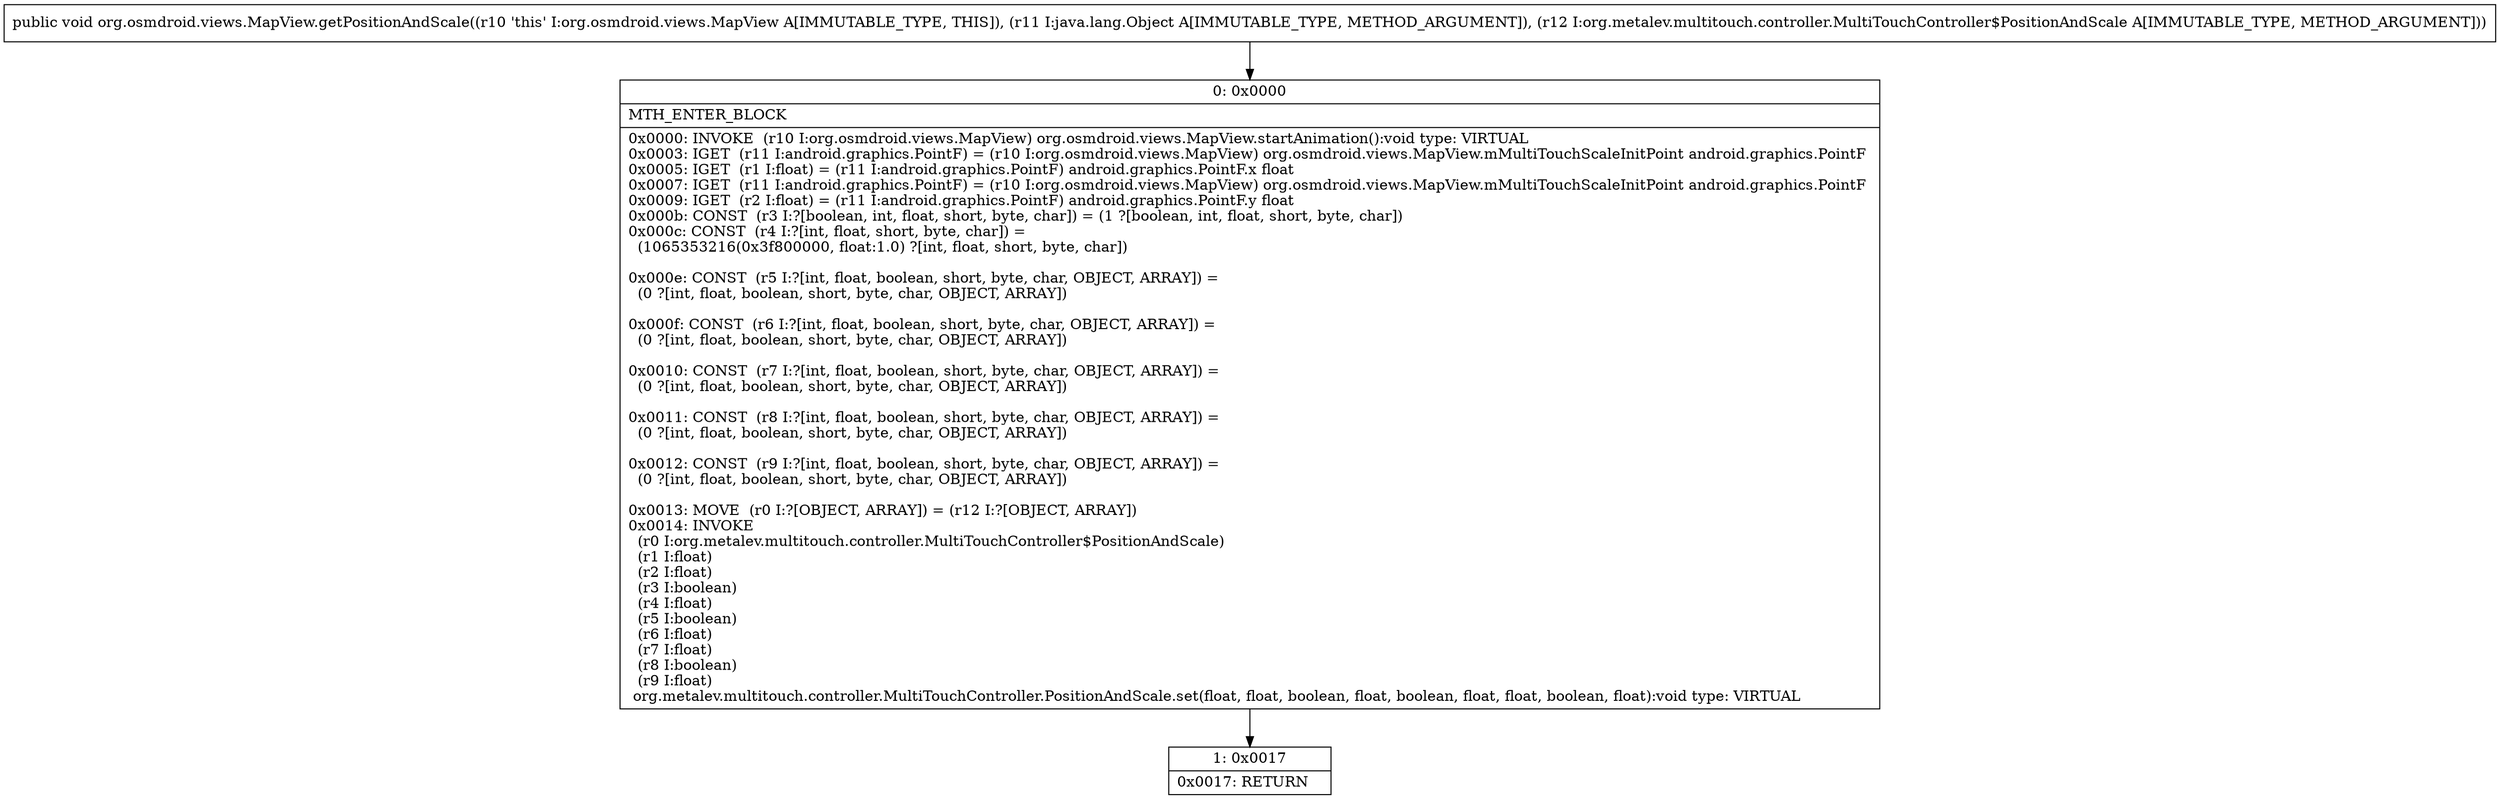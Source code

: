digraph "CFG fororg.osmdroid.views.MapView.getPositionAndScale(Ljava\/lang\/Object;Lorg\/metalev\/multitouch\/controller\/MultiTouchController$PositionAndScale;)V" {
Node_0 [shape=record,label="{0\:\ 0x0000|MTH_ENTER_BLOCK\l|0x0000: INVOKE  (r10 I:org.osmdroid.views.MapView) org.osmdroid.views.MapView.startAnimation():void type: VIRTUAL \l0x0003: IGET  (r11 I:android.graphics.PointF) = (r10 I:org.osmdroid.views.MapView) org.osmdroid.views.MapView.mMultiTouchScaleInitPoint android.graphics.PointF \l0x0005: IGET  (r1 I:float) = (r11 I:android.graphics.PointF) android.graphics.PointF.x float \l0x0007: IGET  (r11 I:android.graphics.PointF) = (r10 I:org.osmdroid.views.MapView) org.osmdroid.views.MapView.mMultiTouchScaleInitPoint android.graphics.PointF \l0x0009: IGET  (r2 I:float) = (r11 I:android.graphics.PointF) android.graphics.PointF.y float \l0x000b: CONST  (r3 I:?[boolean, int, float, short, byte, char]) = (1 ?[boolean, int, float, short, byte, char]) \l0x000c: CONST  (r4 I:?[int, float, short, byte, char]) = \l  (1065353216(0x3f800000, float:1.0) ?[int, float, short, byte, char])\l \l0x000e: CONST  (r5 I:?[int, float, boolean, short, byte, char, OBJECT, ARRAY]) = \l  (0 ?[int, float, boolean, short, byte, char, OBJECT, ARRAY])\l \l0x000f: CONST  (r6 I:?[int, float, boolean, short, byte, char, OBJECT, ARRAY]) = \l  (0 ?[int, float, boolean, short, byte, char, OBJECT, ARRAY])\l \l0x0010: CONST  (r7 I:?[int, float, boolean, short, byte, char, OBJECT, ARRAY]) = \l  (0 ?[int, float, boolean, short, byte, char, OBJECT, ARRAY])\l \l0x0011: CONST  (r8 I:?[int, float, boolean, short, byte, char, OBJECT, ARRAY]) = \l  (0 ?[int, float, boolean, short, byte, char, OBJECT, ARRAY])\l \l0x0012: CONST  (r9 I:?[int, float, boolean, short, byte, char, OBJECT, ARRAY]) = \l  (0 ?[int, float, boolean, short, byte, char, OBJECT, ARRAY])\l \l0x0013: MOVE  (r0 I:?[OBJECT, ARRAY]) = (r12 I:?[OBJECT, ARRAY]) \l0x0014: INVOKE  \l  (r0 I:org.metalev.multitouch.controller.MultiTouchController$PositionAndScale)\l  (r1 I:float)\l  (r2 I:float)\l  (r3 I:boolean)\l  (r4 I:float)\l  (r5 I:boolean)\l  (r6 I:float)\l  (r7 I:float)\l  (r8 I:boolean)\l  (r9 I:float)\l org.metalev.multitouch.controller.MultiTouchController.PositionAndScale.set(float, float, boolean, float, boolean, float, float, boolean, float):void type: VIRTUAL \l}"];
Node_1 [shape=record,label="{1\:\ 0x0017|0x0017: RETURN   \l}"];
MethodNode[shape=record,label="{public void org.osmdroid.views.MapView.getPositionAndScale((r10 'this' I:org.osmdroid.views.MapView A[IMMUTABLE_TYPE, THIS]), (r11 I:java.lang.Object A[IMMUTABLE_TYPE, METHOD_ARGUMENT]), (r12 I:org.metalev.multitouch.controller.MultiTouchController$PositionAndScale A[IMMUTABLE_TYPE, METHOD_ARGUMENT])) }"];
MethodNode -> Node_0;
Node_0 -> Node_1;
}

